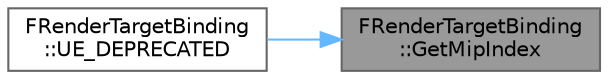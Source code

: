 digraph "FRenderTargetBinding::GetMipIndex"
{
 // INTERACTIVE_SVG=YES
 // LATEX_PDF_SIZE
  bgcolor="transparent";
  edge [fontname=Helvetica,fontsize=10,labelfontname=Helvetica,labelfontsize=10];
  node [fontname=Helvetica,fontsize=10,shape=box,height=0.2,width=0.4];
  rankdir="RL";
  Node1 [id="Node000001",label="FRenderTargetBinding\l::GetMipIndex",height=0.2,width=0.4,color="gray40", fillcolor="grey60", style="filled", fontcolor="black",tooltip=" "];
  Node1 -> Node2 [id="edge1_Node000001_Node000002",dir="back",color="steelblue1",style="solid",tooltip=" "];
  Node2 [id="Node000002",label="FRenderTargetBinding\l::UE_DEPRECATED",height=0.2,width=0.4,color="grey40", fillcolor="white", style="filled",URL="$d2/d6f/structFRenderTargetBinding.html#a8b828a5a173dbb41abc076f89b75b5f4",tooltip=" "];
}
